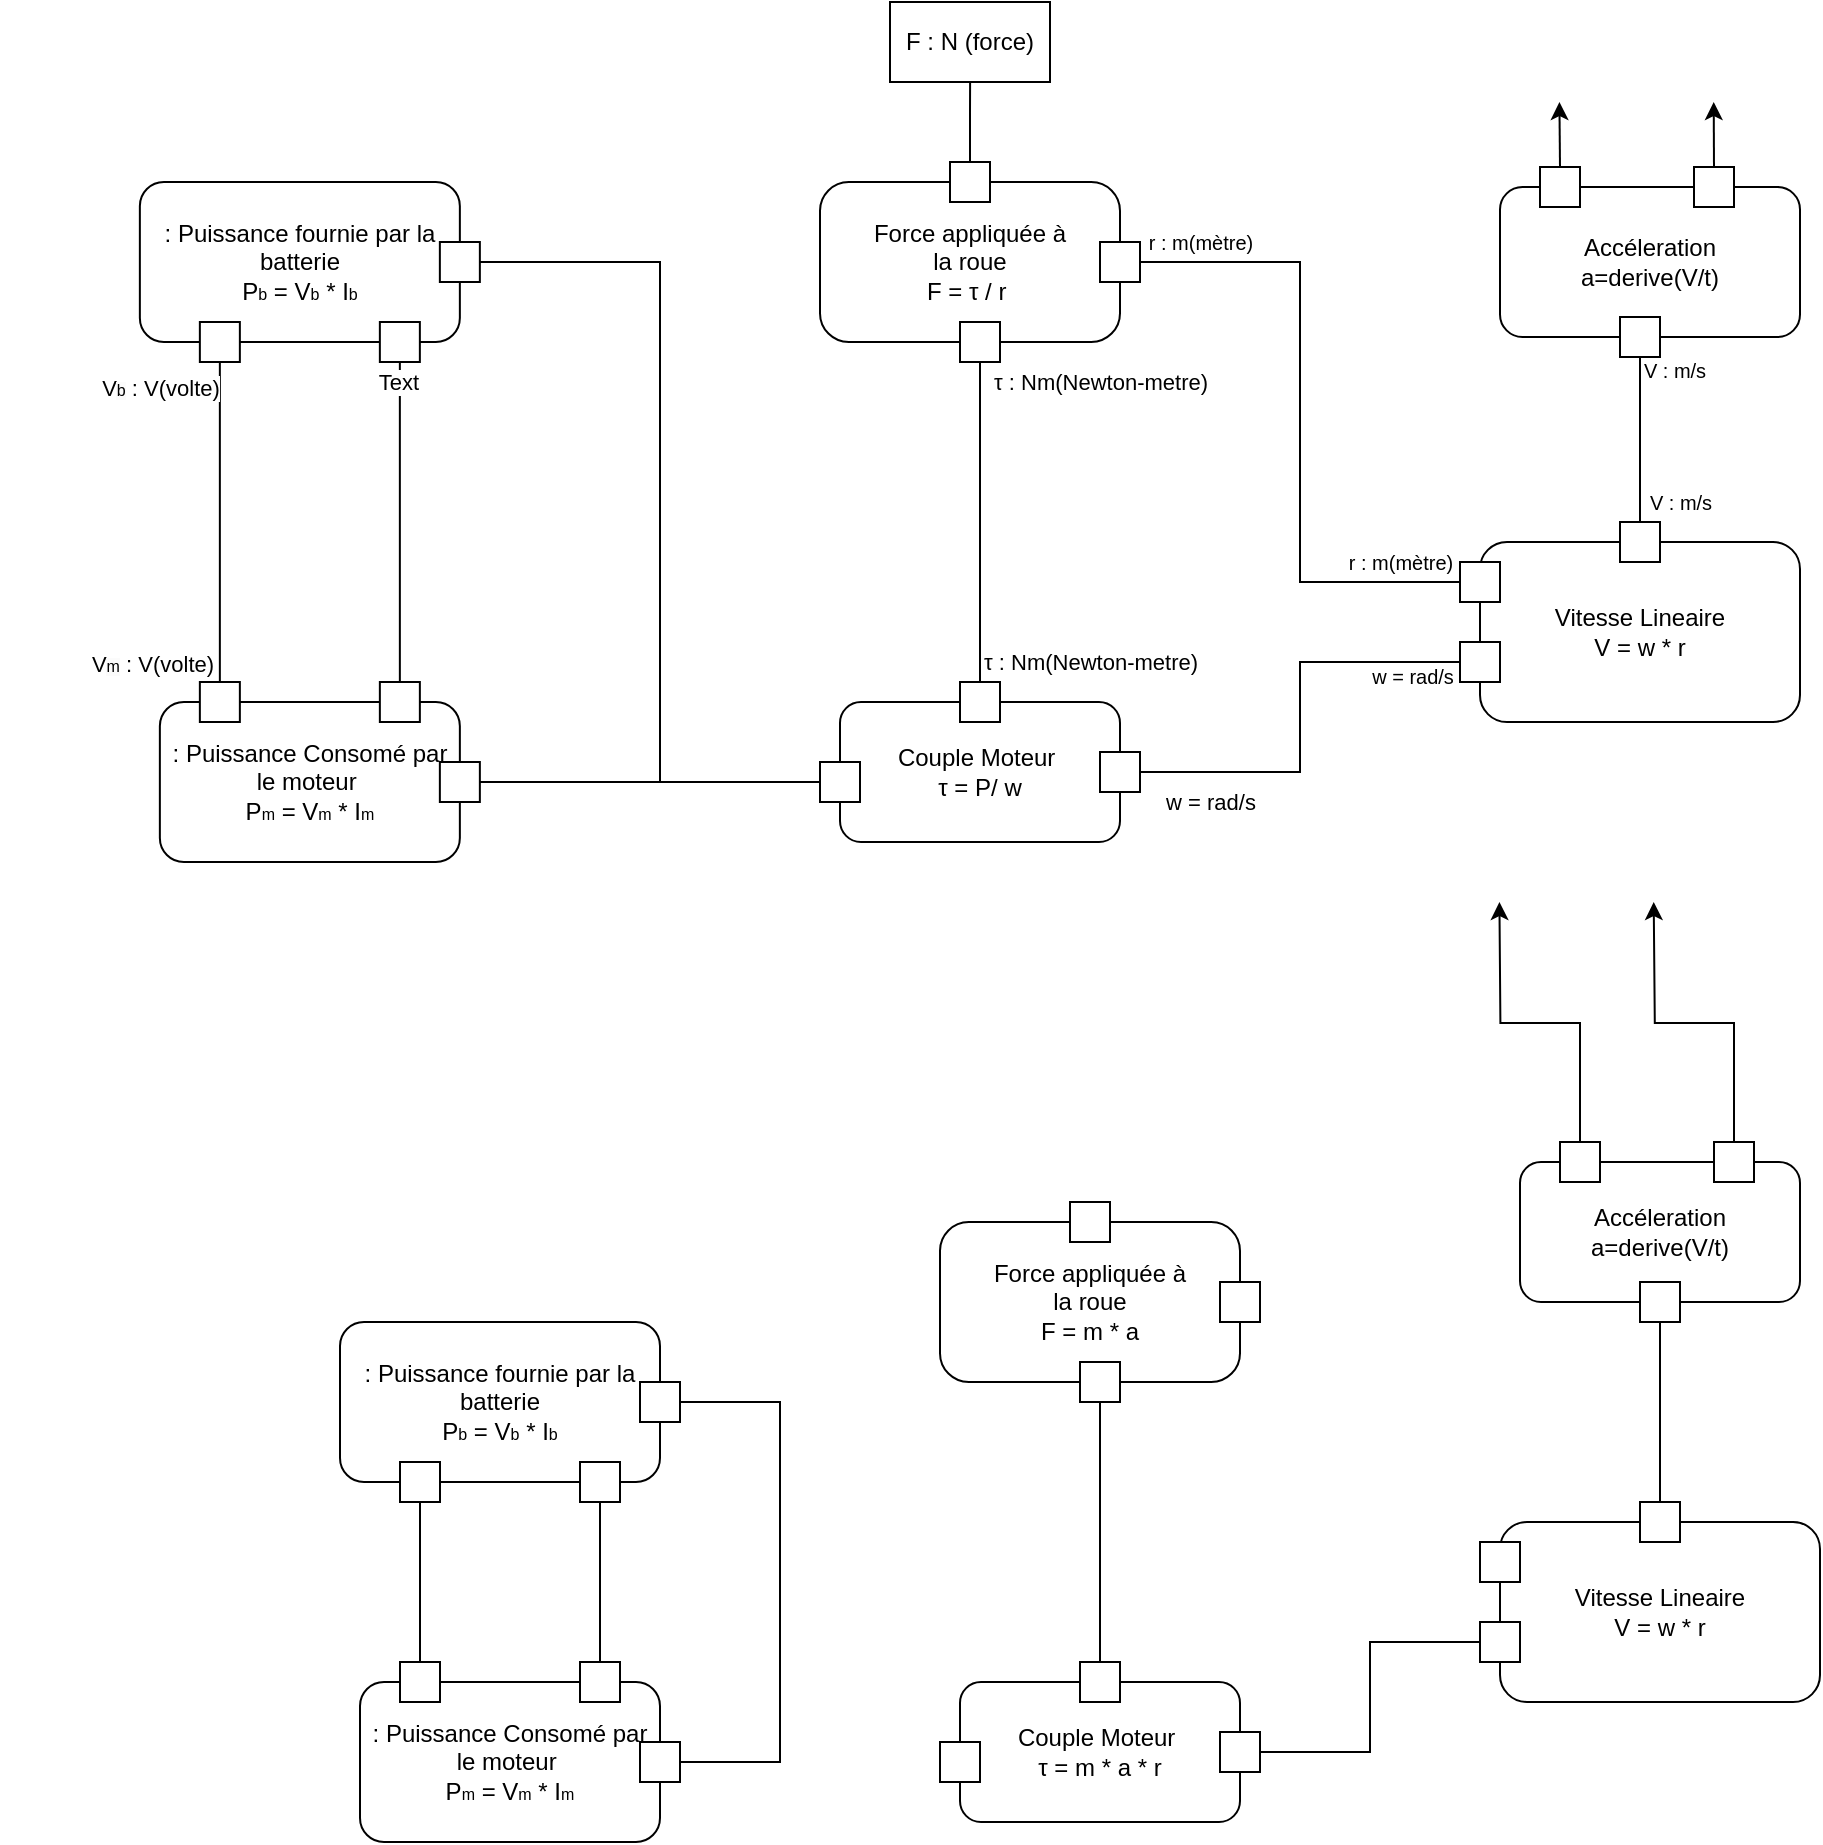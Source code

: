 <mxfile version="22.1.18" type="github">
  <diagram name="Page-1" id="2GRAYQbGgwGCQ1bq4cRz">
    <mxGraphModel dx="416" dy="215" grid="1" gridSize="10" guides="1" tooltips="1" connect="1" arrows="1" fold="1" page="1" pageScale="1" pageWidth="1654" pageHeight="2336" math="0" shadow="0">
      <root>
        <mxCell id="0" />
        <mxCell id="1" parent="0" />
        <mxCell id="MpMOlBdk-1zB-H3q664x-13" value=": Puissance fournie par la batterie&lt;br&gt;P&lt;font style=&quot;font-size: 8px;&quot;&gt;b&lt;/font&gt; = V&lt;font style=&quot;border-color: var(--border-color); font-size: 8px;&quot;&gt;b&lt;/font&gt;&amp;nbsp;* I&lt;font style=&quot;font-size: 8px;&quot;&gt;b&lt;/font&gt;" style="rounded=1;whiteSpace=wrap;html=1;" vertex="1" parent="1">
          <mxGeometry x="149.93" y="190" width="160" height="80" as="geometry" />
        </mxCell>
        <mxCell id="MpMOlBdk-1zB-H3q664x-16" value="Force appliquée&amp;nbsp;à &lt;br&gt;la roue&lt;br&gt;F = τ / r&amp;nbsp;" style="rounded=1;whiteSpace=wrap;html=1;arcSize=18;" vertex="1" parent="1">
          <mxGeometry x="490" y="190" width="150" height="80" as="geometry" />
        </mxCell>
        <mxCell id="MpMOlBdk-1zB-H3q664x-18" value="Vitesse Lineaire&lt;br&gt;V = w * r" style="rounded=1;whiteSpace=wrap;html=1;" vertex="1" parent="1">
          <mxGeometry x="820" y="370" width="160" height="90" as="geometry" />
        </mxCell>
        <mxCell id="MpMOlBdk-1zB-H3q664x-19" value="Couple Moteur&amp;nbsp;&lt;br&gt;τ = P/ w" style="rounded=1;whiteSpace=wrap;html=1;" vertex="1" parent="1">
          <mxGeometry x="500" y="450" width="140" height="70" as="geometry" />
        </mxCell>
        <mxCell id="MpMOlBdk-1zB-H3q664x-20" value=": Puissance Consomé par le moteur&amp;nbsp;&lt;br&gt;P&lt;span style=&quot;font-size: 8px;&quot;&gt;m&lt;/span&gt;&amp;nbsp;= V&lt;span style=&quot;font-size: 8px;&quot;&gt;m&lt;/span&gt;&amp;nbsp;* I&lt;span style=&quot;font-size: 8px;&quot;&gt;m&lt;/span&gt;" style="rounded=1;whiteSpace=wrap;html=1;" vertex="1" parent="1">
          <mxGeometry x="159.93" y="450" width="150" height="80" as="geometry" />
        </mxCell>
        <mxCell id="MpMOlBdk-1zB-H3q664x-25" value="" style="strokeColor=inherit;fillColor=inherit;gradientColor=inherit;shape=rect;html=1;fontSize=10;verticalLabelPosition=top;verticalAlign=bottom;" vertex="1" parent="1">
          <mxGeometry x="269.93" y="260" width="20" height="20" as="geometry" />
        </mxCell>
        <mxCell id="MpMOlBdk-1zB-H3q664x-33" style="edgeStyle=orthogonalEdgeStyle;rounded=0;orthogonalLoop=1;jettySize=auto;html=1;exitX=0.5;exitY=1;exitDx=0;exitDy=0;entryX=0.5;entryY=0;entryDx=0;entryDy=0;endArrow=none;endFill=0;" edge="1" parent="1" source="MpMOlBdk-1zB-H3q664x-27" target="MpMOlBdk-1zB-H3q664x-28">
          <mxGeometry relative="1" as="geometry" />
        </mxCell>
        <mxCell id="MpMOlBdk-1zB-H3q664x-125" value="V&lt;font style=&quot;border-color: var(--border-color); background-color: rgb(251, 251, 251); font-size: 8px;&quot;&gt;b&lt;/font&gt;&amp;nbsp;: V(volte)" style="edgeLabel;html=1;align=center;verticalAlign=middle;resizable=0;points=[];" vertex="1" connectable="0" parent="MpMOlBdk-1zB-H3q664x-33">
          <mxGeometry x="-0.837" y="-1" relative="1" as="geometry">
            <mxPoint x="-29" as="offset" />
          </mxGeometry>
        </mxCell>
        <mxCell id="MpMOlBdk-1zB-H3q664x-27" value="" style="strokeColor=inherit;fillColor=inherit;gradientColor=inherit;shape=rect;html=1;fontSize=10;verticalLabelPosition=top;verticalAlign=bottom;" vertex="1" parent="1">
          <mxGeometry x="179.93" y="260" width="20" height="20" as="geometry" />
        </mxCell>
        <mxCell id="MpMOlBdk-1zB-H3q664x-28" value="" style="strokeColor=inherit;fillColor=inherit;gradientColor=inherit;shape=rect;html=1;fontSize=10;verticalLabelPosition=top;verticalAlign=bottom;" vertex="1" parent="1">
          <mxGeometry x="179.93" y="440" width="20" height="20" as="geometry" />
        </mxCell>
        <mxCell id="MpMOlBdk-1zB-H3q664x-29" value="" style="strokeColor=inherit;fillColor=inherit;gradientColor=inherit;shape=rect;html=1;fontSize=10;verticalLabelPosition=top;verticalAlign=bottom;" vertex="1" parent="1">
          <mxGeometry x="269.93" y="440" width="20" height="20" as="geometry" />
        </mxCell>
        <mxCell id="MpMOlBdk-1zB-H3q664x-36" style="edgeStyle=orthogonalEdgeStyle;rounded=0;orthogonalLoop=1;jettySize=auto;html=1;exitX=1;exitY=0.5;exitDx=0;exitDy=0;entryX=1;entryY=0.5;entryDx=0;entryDy=0;endArrow=none;endFill=0;" edge="1" parent="1" source="MpMOlBdk-1zB-H3q664x-31" target="MpMOlBdk-1zB-H3q664x-32">
          <mxGeometry relative="1" as="geometry">
            <mxPoint x="359.93" y="490" as="targetPoint" />
            <Array as="points">
              <mxPoint x="410" y="230" />
              <mxPoint x="410" y="490" />
            </Array>
          </mxGeometry>
        </mxCell>
        <mxCell id="MpMOlBdk-1zB-H3q664x-31" value="" style="strokeColor=inherit;fillColor=inherit;gradientColor=inherit;shape=rect;html=1;fontSize=10;verticalLabelPosition=top;verticalAlign=bottom;" vertex="1" parent="1">
          <mxGeometry x="299.93" y="220" width="20" height="20" as="geometry" />
        </mxCell>
        <mxCell id="MpMOlBdk-1zB-H3q664x-32" value="" style="strokeColor=inherit;fillColor=inherit;gradientColor=inherit;shape=rect;html=1;fontSize=10;verticalLabelPosition=top;verticalAlign=bottom;" vertex="1" parent="1">
          <mxGeometry x="299.93" y="480" width="20" height="20" as="geometry" />
        </mxCell>
        <mxCell id="MpMOlBdk-1zB-H3q664x-35" style="edgeStyle=orthogonalEdgeStyle;rounded=0;orthogonalLoop=1;jettySize=auto;html=1;exitX=0.5;exitY=1;exitDx=0;exitDy=0;entryX=0.5;entryY=0;entryDx=0;entryDy=0;endArrow=none;endFill=0;" edge="1" parent="1" source="MpMOlBdk-1zB-H3q664x-25" target="MpMOlBdk-1zB-H3q664x-29">
          <mxGeometry relative="1" as="geometry" />
        </mxCell>
        <mxCell id="MpMOlBdk-1zB-H3q664x-127" value="Text" style="edgeLabel;html=1;align=center;verticalAlign=middle;resizable=0;points=[];" vertex="1" connectable="0" parent="MpMOlBdk-1zB-H3q664x-35">
          <mxGeometry x="-0.873" y="-1" relative="1" as="geometry">
            <mxPoint as="offset" />
          </mxGeometry>
        </mxCell>
        <mxCell id="MpMOlBdk-1zB-H3q664x-39" style="edgeStyle=orthogonalEdgeStyle;rounded=0;orthogonalLoop=1;jettySize=auto;html=1;exitX=0;exitY=0.5;exitDx=0;exitDy=0;entryX=1;entryY=0.5;entryDx=0;entryDy=0;endArrow=none;endFill=0;" edge="1" parent="1" source="MpMOlBdk-1zB-H3q664x-38" target="MpMOlBdk-1zB-H3q664x-32">
          <mxGeometry relative="1" as="geometry">
            <mxPoint x="400" y="490" as="targetPoint" />
          </mxGeometry>
        </mxCell>
        <mxCell id="MpMOlBdk-1zB-H3q664x-38" value="" style="strokeColor=inherit;fillColor=inherit;gradientColor=inherit;shape=rect;html=1;fontSize=10;verticalLabelPosition=top;verticalAlign=bottom;" vertex="1" parent="1">
          <mxGeometry x="490" y="480" width="20" height="20" as="geometry" />
        </mxCell>
        <mxCell id="MpMOlBdk-1zB-H3q664x-40" value="" style="strokeColor=inherit;fillColor=inherit;gradientColor=inherit;shape=rect;html=1;fontSize=10;verticalLabelPosition=top;verticalAlign=bottom;" vertex="1" parent="1">
          <mxGeometry x="630" y="220" width="20" height="20" as="geometry" />
        </mxCell>
        <mxCell id="MpMOlBdk-1zB-H3q664x-68" style="edgeStyle=orthogonalEdgeStyle;rounded=0;orthogonalLoop=1;jettySize=auto;html=1;exitX=0;exitY=0.5;exitDx=0;exitDy=0;entryX=1;entryY=0.5;entryDx=0;entryDy=0;endArrow=none;endFill=0;" edge="1" parent="1" source="MpMOlBdk-1zB-H3q664x-43" target="MpMOlBdk-1zB-H3q664x-59">
          <mxGeometry relative="1" as="geometry" />
        </mxCell>
        <mxCell id="MpMOlBdk-1zB-H3q664x-117" value="&lt;font style=&quot;font-size: 10px;&quot;&gt;w = rad/s&lt;/font&gt;" style="edgeLabel;html=1;align=center;verticalAlign=middle;resizable=0;points=[];" vertex="1" connectable="0" parent="MpMOlBdk-1zB-H3q664x-68">
          <mxGeometry x="-0.692" y="2" relative="1" as="geometry">
            <mxPoint x="9" y="5" as="offset" />
          </mxGeometry>
        </mxCell>
        <mxCell id="MpMOlBdk-1zB-H3q664x-118" value="w = rad/s" style="edgeLabel;html=1;align=center;verticalAlign=middle;resizable=0;points=[];" vertex="1" connectable="0" parent="MpMOlBdk-1zB-H3q664x-68">
          <mxGeometry x="0.818" y="1" relative="1" as="geometry">
            <mxPoint x="15" y="14" as="offset" />
          </mxGeometry>
        </mxCell>
        <mxCell id="MpMOlBdk-1zB-H3q664x-43" value="" style="strokeColor=inherit;fillColor=inherit;gradientColor=inherit;shape=rect;html=1;fontSize=10;verticalLabelPosition=top;verticalAlign=bottom;" vertex="1" parent="1">
          <mxGeometry x="810" y="420" width="20" height="20" as="geometry" />
        </mxCell>
        <mxCell id="MpMOlBdk-1zB-H3q664x-69" style="edgeStyle=orthogonalEdgeStyle;rounded=0;orthogonalLoop=1;jettySize=auto;html=1;exitX=0;exitY=0.5;exitDx=0;exitDy=0;entryX=1;entryY=0.5;entryDx=0;entryDy=0;endArrow=none;endFill=0;" edge="1" parent="1" source="MpMOlBdk-1zB-H3q664x-44" target="MpMOlBdk-1zB-H3q664x-40">
          <mxGeometry relative="1" as="geometry" />
        </mxCell>
        <mxCell id="MpMOlBdk-1zB-H3q664x-116" value="&lt;font style=&quot;font-size: 10px;&quot;&gt;r : m(mètre)&lt;/font&gt;" style="edgeLabel;html=1;align=center;verticalAlign=middle;resizable=0;points=[];" vertex="1" connectable="0" parent="MpMOlBdk-1zB-H3q664x-69">
          <mxGeometry x="0.837" y="3" relative="1" as="geometry">
            <mxPoint x="4" y="-13" as="offset" />
          </mxGeometry>
        </mxCell>
        <mxCell id="MpMOlBdk-1zB-H3q664x-44" value="" style="strokeColor=inherit;fillColor=inherit;gradientColor=inherit;shape=rect;html=1;fontSize=10;verticalLabelPosition=top;verticalAlign=bottom;" vertex="1" parent="1">
          <mxGeometry x="810" y="380" width="20" height="20" as="geometry" />
        </mxCell>
        <mxCell id="MpMOlBdk-1zB-H3q664x-49" value="" style="strokeColor=inherit;fillColor=inherit;gradientColor=inherit;shape=rect;html=1;fontSize=10;verticalLabelPosition=top;verticalAlign=bottom;" vertex="1" parent="1">
          <mxGeometry x="560" y="440" width="20" height="20" as="geometry" />
        </mxCell>
        <mxCell id="MpMOlBdk-1zB-H3q664x-121" style="edgeStyle=orthogonalEdgeStyle;rounded=0;orthogonalLoop=1;jettySize=auto;html=1;exitX=0.5;exitY=0;exitDx=0;exitDy=0;endArrow=none;endFill=0;" edge="1" parent="1" source="MpMOlBdk-1zB-H3q664x-53">
          <mxGeometry relative="1" as="geometry">
            <mxPoint x="565.091" y="130" as="targetPoint" />
          </mxGeometry>
        </mxCell>
        <mxCell id="MpMOlBdk-1zB-H3q664x-53" value="" style="strokeColor=inherit;fillColor=inherit;gradientColor=inherit;shape=rect;html=1;fontSize=10;verticalLabelPosition=top;verticalAlign=bottom;" vertex="1" parent="1">
          <mxGeometry x="555" y="180" width="20" height="20" as="geometry" />
        </mxCell>
        <mxCell id="MpMOlBdk-1zB-H3q664x-57" style="edgeStyle=orthogonalEdgeStyle;rounded=0;orthogonalLoop=1;jettySize=auto;html=1;exitX=0.5;exitY=1;exitDx=0;exitDy=0;entryX=0.5;entryY=0;entryDx=0;entryDy=0;endArrow=none;endFill=0;" edge="1" parent="1" source="MpMOlBdk-1zB-H3q664x-55" target="MpMOlBdk-1zB-H3q664x-49">
          <mxGeometry relative="1" as="geometry" />
        </mxCell>
        <mxCell id="MpMOlBdk-1zB-H3q664x-119" value="τ : Nm(Newton-metre)" style="edgeLabel;html=1;align=center;verticalAlign=middle;resizable=0;points=[];" vertex="1" connectable="0" parent="MpMOlBdk-1zB-H3q664x-57">
          <mxGeometry x="0.859" y="1" relative="1" as="geometry">
            <mxPoint x="54" y="1" as="offset" />
          </mxGeometry>
        </mxCell>
        <mxCell id="MpMOlBdk-1zB-H3q664x-120" value="τ : Nm(Newton-metre)" style="edgeLabel;html=1;align=center;verticalAlign=middle;resizable=0;points=[];" vertex="1" connectable="0" parent="MpMOlBdk-1zB-H3q664x-57">
          <mxGeometry x="-0.881" relative="1" as="geometry">
            <mxPoint x="60" as="offset" />
          </mxGeometry>
        </mxCell>
        <mxCell id="MpMOlBdk-1zB-H3q664x-55" value="" style="strokeColor=inherit;fillColor=inherit;gradientColor=inherit;shape=rect;html=1;fontSize=10;verticalLabelPosition=top;verticalAlign=bottom;" vertex="1" parent="1">
          <mxGeometry x="560" y="260" width="20" height="20" as="geometry" />
        </mxCell>
        <mxCell id="MpMOlBdk-1zB-H3q664x-59" value="" style="strokeColor=inherit;fillColor=inherit;gradientColor=inherit;shape=rect;html=1;fontSize=10;verticalLabelPosition=top;verticalAlign=bottom;" vertex="1" parent="1">
          <mxGeometry x="630" y="475" width="20" height="20" as="geometry" />
        </mxCell>
        <mxCell id="MpMOlBdk-1zB-H3q664x-61" value="Accéleration&lt;br&gt;a=derive(V/t)" style="rounded=1;whiteSpace=wrap;html=1;" vertex="1" parent="1">
          <mxGeometry x="830" y="192.5" width="150" height="75" as="geometry" />
        </mxCell>
        <mxCell id="MpMOlBdk-1zB-H3q664x-67" style="edgeStyle=orthogonalEdgeStyle;rounded=0;orthogonalLoop=1;jettySize=auto;html=1;exitX=0.5;exitY=1;exitDx=0;exitDy=0;entryX=0.5;entryY=0;entryDx=0;entryDy=0;endArrow=none;endFill=0;" edge="1" parent="1" source="MpMOlBdk-1zB-H3q664x-62" target="MpMOlBdk-1zB-H3q664x-65">
          <mxGeometry relative="1" as="geometry">
            <Array as="points" />
          </mxGeometry>
        </mxCell>
        <mxCell id="MpMOlBdk-1zB-H3q664x-113" value="&lt;font style=&quot;font-size: 10px;&quot;&gt;V : m/s&lt;/font&gt;" style="edgeLabel;html=1;align=center;verticalAlign=middle;resizable=0;points=[];" vertex="1" connectable="0" parent="MpMOlBdk-1zB-H3q664x-67">
          <mxGeometry x="-0.721" y="-1" relative="1" as="geometry">
            <mxPoint x="18" y="-5" as="offset" />
          </mxGeometry>
        </mxCell>
        <mxCell id="MpMOlBdk-1zB-H3q664x-114" value="&lt;font style=&quot;font-size: 10px;&quot;&gt;V : m/s&lt;/font&gt;" style="edgeLabel;html=1;align=center;verticalAlign=middle;resizable=0;points=[];" vertex="1" connectable="0" parent="MpMOlBdk-1zB-H3q664x-67">
          <mxGeometry x="0.749" y="-2" relative="1" as="geometry">
            <mxPoint x="22" as="offset" />
          </mxGeometry>
        </mxCell>
        <mxCell id="MpMOlBdk-1zB-H3q664x-62" value="" style="strokeColor=inherit;fillColor=inherit;gradientColor=inherit;shape=rect;html=1;fontSize=10;verticalLabelPosition=top;verticalAlign=bottom;" vertex="1" parent="1">
          <mxGeometry x="890" y="257.5" width="20" height="20" as="geometry" />
        </mxCell>
        <mxCell id="MpMOlBdk-1zB-H3q664x-70" style="edgeStyle=orthogonalEdgeStyle;rounded=0;orthogonalLoop=1;jettySize=auto;html=1;exitX=0.5;exitY=0;exitDx=0;exitDy=0;" edge="1" parent="1" source="MpMOlBdk-1zB-H3q664x-63">
          <mxGeometry relative="1" as="geometry">
            <mxPoint x="859.714" y="150" as="targetPoint" />
          </mxGeometry>
        </mxCell>
        <mxCell id="MpMOlBdk-1zB-H3q664x-63" value="" style="strokeColor=inherit;fillColor=inherit;gradientColor=inherit;shape=rect;html=1;fontSize=10;verticalLabelPosition=top;verticalAlign=bottom;" vertex="1" parent="1">
          <mxGeometry x="850" y="182.5" width="20" height="20" as="geometry" />
        </mxCell>
        <mxCell id="MpMOlBdk-1zB-H3q664x-71" style="edgeStyle=orthogonalEdgeStyle;rounded=0;orthogonalLoop=1;jettySize=auto;html=1;exitX=0.5;exitY=0;exitDx=0;exitDy=0;" edge="1" parent="1" source="MpMOlBdk-1zB-H3q664x-64">
          <mxGeometry relative="1" as="geometry">
            <mxPoint x="936.857" y="150" as="targetPoint" />
          </mxGeometry>
        </mxCell>
        <mxCell id="MpMOlBdk-1zB-H3q664x-64" value="" style="strokeColor=inherit;fillColor=inherit;gradientColor=inherit;shape=rect;html=1;fontSize=10;verticalLabelPosition=top;verticalAlign=bottom;" vertex="1" parent="1">
          <mxGeometry x="927" y="182.5" width="20" height="20" as="geometry" />
        </mxCell>
        <mxCell id="MpMOlBdk-1zB-H3q664x-65" value="" style="strokeColor=inherit;fillColor=inherit;gradientColor=inherit;shape=rect;html=1;fontSize=10;verticalLabelPosition=top;verticalAlign=bottom;" vertex="1" parent="1">
          <mxGeometry x="890" y="360" width="20" height="20" as="geometry" />
        </mxCell>
        <mxCell id="MpMOlBdk-1zB-H3q664x-72" value=": Puissance fournie par la batterie&lt;br&gt;P&lt;font style=&quot;font-size: 8px;&quot;&gt;b&lt;/font&gt; = V&lt;font style=&quot;font-size: 8px;&quot;&gt;b&lt;/font&gt; * I&lt;font style=&quot;font-size: 8px;&quot;&gt;b&lt;/font&gt;" style="rounded=1;whiteSpace=wrap;html=1;" vertex="1" parent="1">
          <mxGeometry x="250" y="760" width="160" height="80" as="geometry" />
        </mxCell>
        <mxCell id="MpMOlBdk-1zB-H3q664x-74" value="Vitesse Lineaire&lt;br&gt;V = w * r" style="rounded=1;whiteSpace=wrap;html=1;" vertex="1" parent="1">
          <mxGeometry x="830" y="860" width="160" height="90" as="geometry" />
        </mxCell>
        <mxCell id="MpMOlBdk-1zB-H3q664x-75" value="Couple Moteur&amp;nbsp;&lt;br&gt;τ = m * a * r" style="rounded=1;whiteSpace=wrap;html=1;" vertex="1" parent="1">
          <mxGeometry x="560" y="940" width="140" height="70" as="geometry" />
        </mxCell>
        <mxCell id="MpMOlBdk-1zB-H3q664x-76" value=": Puissance Consomé par le moteur&amp;nbsp;&lt;br&gt;P&lt;span style=&quot;font-size: 8px;&quot;&gt;m&lt;/span&gt;&amp;nbsp;= V&lt;span style=&quot;font-size: 8px;&quot;&gt;m&lt;/span&gt;&amp;nbsp;* I&lt;span style=&quot;font-size: 8px;&quot;&gt;m&lt;/span&gt;" style="rounded=1;whiteSpace=wrap;html=1;" vertex="1" parent="1">
          <mxGeometry x="260" y="940" width="150" height="80" as="geometry" />
        </mxCell>
        <mxCell id="MpMOlBdk-1zB-H3q664x-77" value="" style="strokeColor=inherit;fillColor=inherit;gradientColor=inherit;shape=rect;html=1;fontSize=10;verticalLabelPosition=top;verticalAlign=bottom;" vertex="1" parent="1">
          <mxGeometry x="370" y="830" width="20" height="20" as="geometry" />
        </mxCell>
        <mxCell id="MpMOlBdk-1zB-H3q664x-78" style="edgeStyle=orthogonalEdgeStyle;rounded=0;orthogonalLoop=1;jettySize=auto;html=1;exitX=0.5;exitY=1;exitDx=0;exitDy=0;entryX=0.5;entryY=0;entryDx=0;entryDy=0;endArrow=none;endFill=0;" edge="1" parent="1" source="MpMOlBdk-1zB-H3q664x-79" target="MpMOlBdk-1zB-H3q664x-80">
          <mxGeometry relative="1" as="geometry" />
        </mxCell>
        <mxCell id="MpMOlBdk-1zB-H3q664x-79" value="" style="strokeColor=inherit;fillColor=inherit;gradientColor=inherit;shape=rect;html=1;fontSize=10;verticalLabelPosition=top;verticalAlign=bottom;" vertex="1" parent="1">
          <mxGeometry x="280" y="830" width="20" height="20" as="geometry" />
        </mxCell>
        <mxCell id="MpMOlBdk-1zB-H3q664x-80" value="" style="strokeColor=inherit;fillColor=inherit;gradientColor=inherit;shape=rect;html=1;fontSize=10;verticalLabelPosition=top;verticalAlign=bottom;" vertex="1" parent="1">
          <mxGeometry x="280" y="930" width="20" height="20" as="geometry" />
        </mxCell>
        <mxCell id="MpMOlBdk-1zB-H3q664x-81" value="" style="strokeColor=inherit;fillColor=inherit;gradientColor=inherit;shape=rect;html=1;fontSize=10;verticalLabelPosition=top;verticalAlign=bottom;" vertex="1" parent="1">
          <mxGeometry x="370" y="930" width="20" height="20" as="geometry" />
        </mxCell>
        <mxCell id="MpMOlBdk-1zB-H3q664x-82" style="edgeStyle=orthogonalEdgeStyle;rounded=0;orthogonalLoop=1;jettySize=auto;html=1;exitX=1;exitY=0.5;exitDx=0;exitDy=0;entryX=1;entryY=0.5;entryDx=0;entryDy=0;endArrow=none;endFill=0;" edge="1" parent="1" source="MpMOlBdk-1zB-H3q664x-83" target="MpMOlBdk-1zB-H3q664x-84">
          <mxGeometry relative="1" as="geometry">
            <mxPoint x="460" y="980" as="targetPoint" />
            <Array as="points">
              <mxPoint x="470" y="800" />
              <mxPoint x="470" y="980" />
            </Array>
          </mxGeometry>
        </mxCell>
        <mxCell id="MpMOlBdk-1zB-H3q664x-83" value="" style="strokeColor=inherit;fillColor=inherit;gradientColor=inherit;shape=rect;html=1;fontSize=10;verticalLabelPosition=top;verticalAlign=bottom;" vertex="1" parent="1">
          <mxGeometry x="400" y="790" width="20" height="20" as="geometry" />
        </mxCell>
        <mxCell id="MpMOlBdk-1zB-H3q664x-84" value="" style="strokeColor=inherit;fillColor=inherit;gradientColor=inherit;shape=rect;html=1;fontSize=10;verticalLabelPosition=top;verticalAlign=bottom;" vertex="1" parent="1">
          <mxGeometry x="400" y="970" width="20" height="20" as="geometry" />
        </mxCell>
        <mxCell id="MpMOlBdk-1zB-H3q664x-85" style="edgeStyle=orthogonalEdgeStyle;rounded=0;orthogonalLoop=1;jettySize=auto;html=1;exitX=0.5;exitY=1;exitDx=0;exitDy=0;entryX=0.5;entryY=0;entryDx=0;entryDy=0;endArrow=none;endFill=0;" edge="1" parent="1" source="MpMOlBdk-1zB-H3q664x-77" target="MpMOlBdk-1zB-H3q664x-81">
          <mxGeometry relative="1" as="geometry" />
        </mxCell>
        <mxCell id="MpMOlBdk-1zB-H3q664x-87" value="" style="strokeColor=inherit;fillColor=inherit;gradientColor=inherit;shape=rect;html=1;fontSize=10;verticalLabelPosition=top;verticalAlign=bottom;" vertex="1" parent="1">
          <mxGeometry x="550" y="970" width="20" height="20" as="geometry" />
        </mxCell>
        <mxCell id="MpMOlBdk-1zB-H3q664x-89" style="edgeStyle=orthogonalEdgeStyle;rounded=0;orthogonalLoop=1;jettySize=auto;html=1;exitX=0;exitY=0.5;exitDx=0;exitDy=0;entryX=1;entryY=0.5;entryDx=0;entryDy=0;endArrow=none;endFill=0;" edge="1" parent="1" source="MpMOlBdk-1zB-H3q664x-90" target="MpMOlBdk-1zB-H3q664x-97">
          <mxGeometry relative="1" as="geometry" />
        </mxCell>
        <mxCell id="MpMOlBdk-1zB-H3q664x-90" value="" style="strokeColor=inherit;fillColor=inherit;gradientColor=inherit;shape=rect;html=1;fontSize=10;verticalLabelPosition=top;verticalAlign=bottom;" vertex="1" parent="1">
          <mxGeometry x="820" y="910" width="20" height="20" as="geometry" />
        </mxCell>
        <mxCell id="MpMOlBdk-1zB-H3q664x-92" value="" style="strokeColor=inherit;fillColor=inherit;gradientColor=inherit;shape=rect;html=1;fontSize=10;verticalLabelPosition=top;verticalAlign=bottom;" vertex="1" parent="1">
          <mxGeometry x="820" y="870" width="20" height="20" as="geometry" />
        </mxCell>
        <mxCell id="MpMOlBdk-1zB-H3q664x-93" value="" style="strokeColor=inherit;fillColor=inherit;gradientColor=inherit;shape=rect;html=1;fontSize=10;verticalLabelPosition=top;verticalAlign=bottom;" vertex="1" parent="1">
          <mxGeometry x="620" y="930" width="20" height="20" as="geometry" />
        </mxCell>
        <mxCell id="MpMOlBdk-1zB-H3q664x-95" style="edgeStyle=orthogonalEdgeStyle;rounded=0;orthogonalLoop=1;jettySize=auto;html=1;exitX=0.5;exitY=1;exitDx=0;exitDy=0;entryX=0.5;entryY=0;entryDx=0;entryDy=0;endArrow=none;endFill=0;" edge="1" parent="1" source="MpMOlBdk-1zB-H3q664x-109" target="MpMOlBdk-1zB-H3q664x-93">
          <mxGeometry relative="1" as="geometry">
            <mxPoint x="630" y="870" as="sourcePoint" />
          </mxGeometry>
        </mxCell>
        <mxCell id="MpMOlBdk-1zB-H3q664x-97" value="" style="strokeColor=inherit;fillColor=inherit;gradientColor=inherit;shape=rect;html=1;fontSize=10;verticalLabelPosition=top;verticalAlign=bottom;" vertex="1" parent="1">
          <mxGeometry x="690" y="965" width="20" height="20" as="geometry" />
        </mxCell>
        <mxCell id="MpMOlBdk-1zB-H3q664x-98" value="Accéleration&lt;br&gt;a=derive(V/t)" style="rounded=1;whiteSpace=wrap;html=1;" vertex="1" parent="1">
          <mxGeometry x="840" y="680" width="140" height="70" as="geometry" />
        </mxCell>
        <mxCell id="MpMOlBdk-1zB-H3q664x-99" style="edgeStyle=orthogonalEdgeStyle;rounded=0;orthogonalLoop=1;jettySize=auto;html=1;exitX=0.5;exitY=1;exitDx=0;exitDy=0;entryX=0.75;entryY=0;entryDx=0;entryDy=0;endArrow=none;endFill=0;" edge="1" parent="1" source="MpMOlBdk-1zB-H3q664x-100" target="MpMOlBdk-1zB-H3q664x-105">
          <mxGeometry relative="1" as="geometry">
            <Array as="points">
              <mxPoint x="910" y="850" />
            </Array>
          </mxGeometry>
        </mxCell>
        <mxCell id="MpMOlBdk-1zB-H3q664x-100" value="" style="strokeColor=inherit;fillColor=inherit;gradientColor=inherit;shape=rect;html=1;fontSize=10;verticalLabelPosition=top;verticalAlign=bottom;" vertex="1" parent="1">
          <mxGeometry x="900" y="740" width="20" height="20" as="geometry" />
        </mxCell>
        <mxCell id="MpMOlBdk-1zB-H3q664x-101" style="edgeStyle=orthogonalEdgeStyle;rounded=0;orthogonalLoop=1;jettySize=auto;html=1;exitX=0.5;exitY=0;exitDx=0;exitDy=0;" edge="1" parent="1" source="MpMOlBdk-1zB-H3q664x-102">
          <mxGeometry relative="1" as="geometry">
            <mxPoint x="829.714" y="550" as="targetPoint" />
          </mxGeometry>
        </mxCell>
        <mxCell id="MpMOlBdk-1zB-H3q664x-102" value="" style="strokeColor=inherit;fillColor=inherit;gradientColor=inherit;shape=rect;html=1;fontSize=10;verticalLabelPosition=top;verticalAlign=bottom;" vertex="1" parent="1">
          <mxGeometry x="860" y="670" width="20" height="20" as="geometry" />
        </mxCell>
        <mxCell id="MpMOlBdk-1zB-H3q664x-103" style="edgeStyle=orthogonalEdgeStyle;rounded=0;orthogonalLoop=1;jettySize=auto;html=1;exitX=0.5;exitY=0;exitDx=0;exitDy=0;" edge="1" parent="1" source="MpMOlBdk-1zB-H3q664x-104">
          <mxGeometry relative="1" as="geometry">
            <mxPoint x="906.857" y="550" as="targetPoint" />
          </mxGeometry>
        </mxCell>
        <mxCell id="MpMOlBdk-1zB-H3q664x-104" value="" style="strokeColor=inherit;fillColor=inherit;gradientColor=inherit;shape=rect;html=1;fontSize=10;verticalLabelPosition=top;verticalAlign=bottom;" vertex="1" parent="1">
          <mxGeometry x="937" y="670" width="20" height="20" as="geometry" />
        </mxCell>
        <mxCell id="MpMOlBdk-1zB-H3q664x-105" value="" style="strokeColor=inherit;fillColor=inherit;gradientColor=inherit;shape=rect;html=1;fontSize=10;verticalLabelPosition=top;verticalAlign=bottom;" vertex="1" parent="1">
          <mxGeometry x="900" y="850" width="20" height="20" as="geometry" />
        </mxCell>
        <mxCell id="MpMOlBdk-1zB-H3q664x-106" value="Force appliquée&amp;nbsp;à &lt;br&gt;la roue&lt;br&gt;F = m * a" style="rounded=1;whiteSpace=wrap;html=1;arcSize=18;" vertex="1" parent="1">
          <mxGeometry x="550" y="710" width="150" height="80" as="geometry" />
        </mxCell>
        <mxCell id="MpMOlBdk-1zB-H3q664x-107" value="" style="strokeColor=inherit;fillColor=inherit;gradientColor=inherit;shape=rect;html=1;fontSize=10;verticalLabelPosition=top;verticalAlign=bottom;" vertex="1" parent="1">
          <mxGeometry x="690" y="740" width="20" height="20" as="geometry" />
        </mxCell>
        <mxCell id="MpMOlBdk-1zB-H3q664x-108" value="" style="strokeColor=inherit;fillColor=inherit;gradientColor=inherit;shape=rect;html=1;fontSize=10;verticalLabelPosition=top;verticalAlign=bottom;" vertex="1" parent="1">
          <mxGeometry x="615" y="700" width="20" height="20" as="geometry" />
        </mxCell>
        <mxCell id="MpMOlBdk-1zB-H3q664x-109" value="" style="strokeColor=inherit;fillColor=inherit;gradientColor=inherit;shape=rect;html=1;fontSize=10;verticalLabelPosition=top;verticalAlign=bottom;" vertex="1" parent="1">
          <mxGeometry x="620" y="780" width="20" height="20" as="geometry" />
        </mxCell>
        <mxCell id="MpMOlBdk-1zB-H3q664x-122" value="F : N (force)" style="rounded=0;whiteSpace=wrap;html=1;" vertex="1" parent="1">
          <mxGeometry x="525" y="100" width="80" height="40" as="geometry" />
        </mxCell>
        <mxCell id="MpMOlBdk-1zB-H3q664x-124" value="&lt;font style=&quot;font-size: 10px;&quot;&gt;r : m(mètre)&lt;/font&gt;" style="edgeLabel;html=1;align=center;verticalAlign=middle;resizable=0;points=[];" vertex="1" connectable="0" parent="1">
          <mxGeometry x="780.001" y="380" as="geometry" />
        </mxCell>
        <mxCell id="MpMOlBdk-1zB-H3q664x-126" value="V&lt;span style=&quot;font-size: 8px; background-color: rgb(251, 251, 251);&quot;&gt;m&lt;/span&gt;&amp;nbsp;: V(volte)" style="edgeLabel;html=1;align=center;verticalAlign=middle;resizable=0;points=[];" vertex="1" connectable="0" parent="1">
          <mxGeometry x="80.0" y="415.001" as="geometry">
            <mxPoint x="76" y="16" as="offset" />
          </mxGeometry>
        </mxCell>
      </root>
    </mxGraphModel>
  </diagram>
</mxfile>
